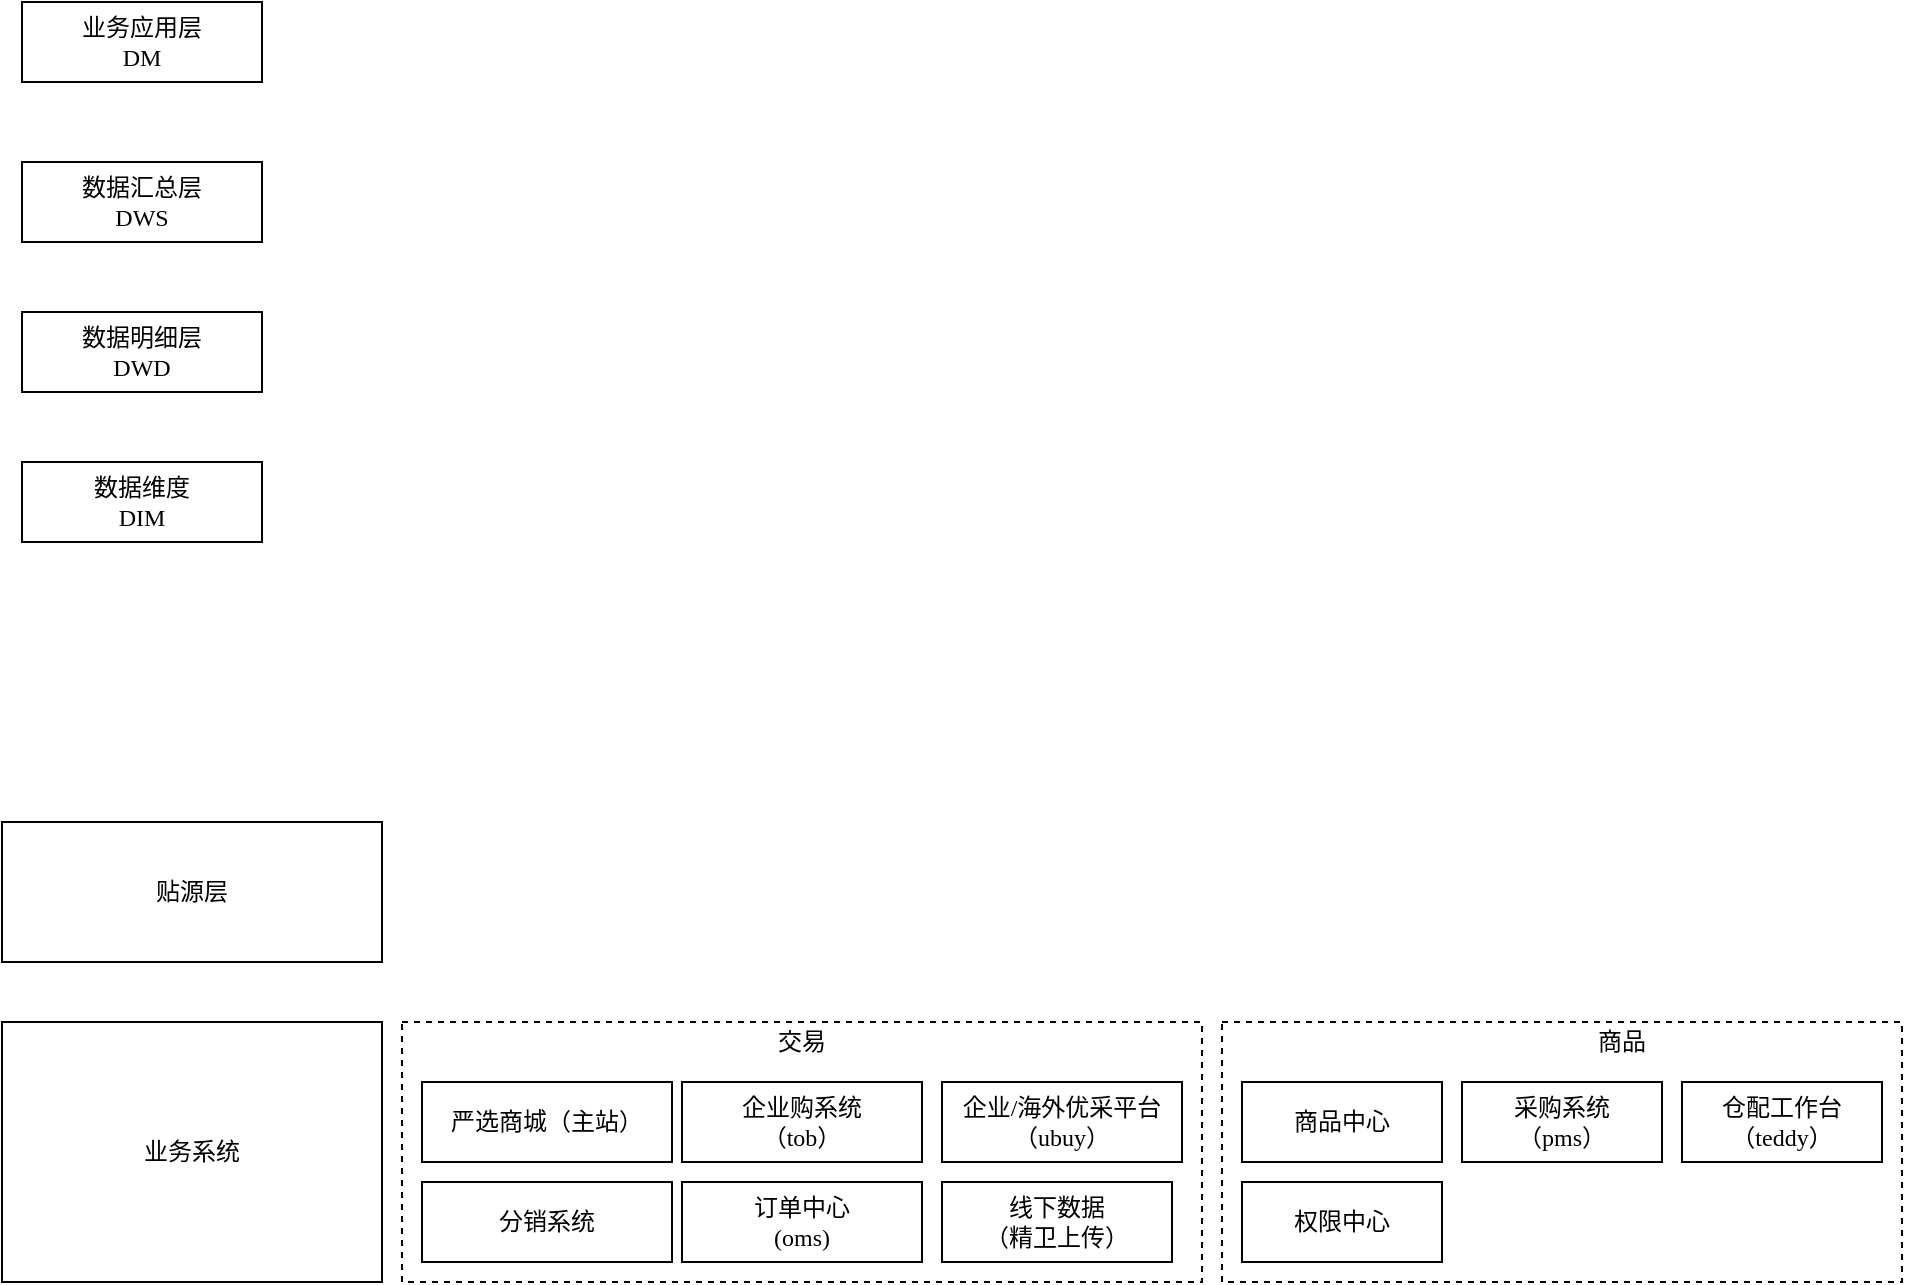 <mxfile version="22.1.11" type="github">
  <diagram name="第 1 页" id="VuKKYdippvmsp-2qlO2M">
    <mxGraphModel dx="1386" dy="499" grid="1" gridSize="10" guides="1" tooltips="1" connect="1" arrows="1" fold="1" page="1" pageScale="1" pageWidth="827" pageHeight="1169" math="0" shadow="0">
      <root>
        <mxCell id="0" />
        <mxCell id="1" parent="0" />
        <mxCell id="KCwfQXM3cd3Utm9D9eWa-1" value="" style="rounded=0;whiteSpace=wrap;html=1;glass=0;dashed=1;" vertex="1" parent="1">
          <mxGeometry x="50" y="780" width="400" height="130" as="geometry" />
        </mxCell>
        <mxCell id="bTk-zeeERNAB_hrSNlrv-1" value="严选商城（主站）" style="rounded=0;whiteSpace=wrap;html=1;fontStyle=0;fontFamily=微软雅黑;" parent="1" vertex="1">
          <mxGeometry x="60" y="810" width="125" height="40" as="geometry" />
        </mxCell>
        <mxCell id="bTk-zeeERNAB_hrSNlrv-2" value="分销系统" style="rounded=0;whiteSpace=wrap;html=1;fontStyle=0;fontFamily=微软雅黑;" parent="1" vertex="1">
          <mxGeometry x="60" y="860" width="125" height="40" as="geometry" />
        </mxCell>
        <mxCell id="bTk-zeeERNAB_hrSNlrv-3" value="订单中心&lt;br&gt;(oms)" style="rounded=0;whiteSpace=wrap;html=1;fontStyle=0;fontFamily=微软雅黑;" parent="1" vertex="1">
          <mxGeometry x="190" y="860" width="120" height="40" as="geometry" />
        </mxCell>
        <mxCell id="bTk-zeeERNAB_hrSNlrv-4" value="企业购系统&lt;br&gt;（tob）" style="rounded=0;whiteSpace=wrap;html=1;fontStyle=0;fontFamily=微软雅黑;" parent="1" vertex="1">
          <mxGeometry x="190" y="810" width="120" height="40" as="geometry" />
        </mxCell>
        <mxCell id="bTk-zeeERNAB_hrSNlrv-6" value="线下数据&lt;br&gt;（精卫上传）" style="rounded=0;whiteSpace=wrap;html=1;fontStyle=0;fontFamily=微软雅黑;" parent="1" vertex="1">
          <mxGeometry x="320" y="860" width="115" height="40" as="geometry" />
        </mxCell>
        <mxCell id="bTk-zeeERNAB_hrSNlrv-9" value="业务系统" style="rounded=0;whiteSpace=wrap;html=1;fontStyle=0;fontFamily=微软雅黑;" parent="1" vertex="1">
          <mxGeometry x="-150" y="780" width="190" height="130" as="geometry" />
        </mxCell>
        <mxCell id="bTk-zeeERNAB_hrSNlrv-10" value="贴源层" style="rounded=0;whiteSpace=wrap;html=1;fontStyle=0;fontFamily=微软雅黑;" parent="1" vertex="1">
          <mxGeometry x="-150" y="680" width="190" height="70" as="geometry" />
        </mxCell>
        <mxCell id="bTk-zeeERNAB_hrSNlrv-11" value="数据明细层&lt;br&gt;DWD" style="rounded=0;whiteSpace=wrap;html=1;fontStyle=0;fontFamily=微软雅黑;" parent="1" vertex="1">
          <mxGeometry x="-140" y="425" width="120" height="40" as="geometry" />
        </mxCell>
        <mxCell id="bTk-zeeERNAB_hrSNlrv-12" value="数据汇总层&lt;br&gt;DWS" style="rounded=0;whiteSpace=wrap;html=1;fontStyle=0;fontFamily=微软雅黑;" parent="1" vertex="1">
          <mxGeometry x="-140" y="350" width="120" height="40" as="geometry" />
        </mxCell>
        <mxCell id="bTk-zeeERNAB_hrSNlrv-13" value="业务应用层&lt;br&gt;DM" style="rounded=0;whiteSpace=wrap;html=1;fontStyle=0;fontFamily=微软雅黑;" parent="1" vertex="1">
          <mxGeometry x="-140" y="270" width="120" height="40" as="geometry" />
        </mxCell>
        <mxCell id="bTk-zeeERNAB_hrSNlrv-14" value="数据维度&lt;br&gt;DIM" style="rounded=0;whiteSpace=wrap;html=1;fontStyle=0;fontFamily=微软雅黑;" parent="1" vertex="1">
          <mxGeometry x="-140" y="500" width="120" height="40" as="geometry" />
        </mxCell>
        <mxCell id="bTk-zeeERNAB_hrSNlrv-16" value="企业/海外优采平台&lt;br&gt;（ubuy）" style="rounded=0;whiteSpace=wrap;html=1;fontStyle=0;fontFamily=微软雅黑;" parent="1" vertex="1">
          <mxGeometry x="320" y="810" width="120" height="40" as="geometry" />
        </mxCell>
        <mxCell id="KCwfQXM3cd3Utm9D9eWa-3" value="交易" style="text;html=1;strokeColor=none;fillColor=none;align=center;verticalAlign=middle;whiteSpace=wrap;rounded=0;horizontal=0;rotation=90;" vertex="1" parent="1">
          <mxGeometry x="237.5" y="720" width="25" height="140" as="geometry" />
        </mxCell>
        <mxCell id="KCwfQXM3cd3Utm9D9eWa-6" value="" style="rounded=0;whiteSpace=wrap;html=1;glass=0;dashed=1;" vertex="1" parent="1">
          <mxGeometry x="460" y="780" width="340" height="130" as="geometry" />
        </mxCell>
        <mxCell id="KCwfQXM3cd3Utm9D9eWa-7" value="商品中心" style="rounded=0;whiteSpace=wrap;html=1;fontStyle=0;fontFamily=微软雅黑;" vertex="1" parent="1">
          <mxGeometry x="470" y="810" width="100" height="40" as="geometry" />
        </mxCell>
        <mxCell id="KCwfQXM3cd3Utm9D9eWa-13" value="商品" style="text;html=1;strokeColor=none;fillColor=none;align=center;verticalAlign=middle;whiteSpace=wrap;rounded=0;horizontal=0;rotation=90;" vertex="1" parent="1">
          <mxGeometry x="647.5" y="720" width="25" height="140" as="geometry" />
        </mxCell>
        <mxCell id="KCwfQXM3cd3Utm9D9eWa-14" value="采购系统&lt;br&gt;（pms）" style="rounded=0;whiteSpace=wrap;html=1;fontStyle=0;fontFamily=微软雅黑;" vertex="1" parent="1">
          <mxGeometry x="580" y="810" width="100" height="40" as="geometry" />
        </mxCell>
        <mxCell id="KCwfQXM3cd3Utm9D9eWa-15" value="仓配工作台&lt;br&gt;（teddy）" style="rounded=0;whiteSpace=wrap;html=1;fontStyle=0;fontFamily=微软雅黑;" vertex="1" parent="1">
          <mxGeometry x="690" y="810" width="100" height="40" as="geometry" />
        </mxCell>
        <mxCell id="KCwfQXM3cd3Utm9D9eWa-16" value="权限中心" style="rounded=0;whiteSpace=wrap;html=1;fontStyle=0;fontFamily=微软雅黑;" vertex="1" parent="1">
          <mxGeometry x="470" y="860" width="100" height="40" as="geometry" />
        </mxCell>
      </root>
    </mxGraphModel>
  </diagram>
</mxfile>
